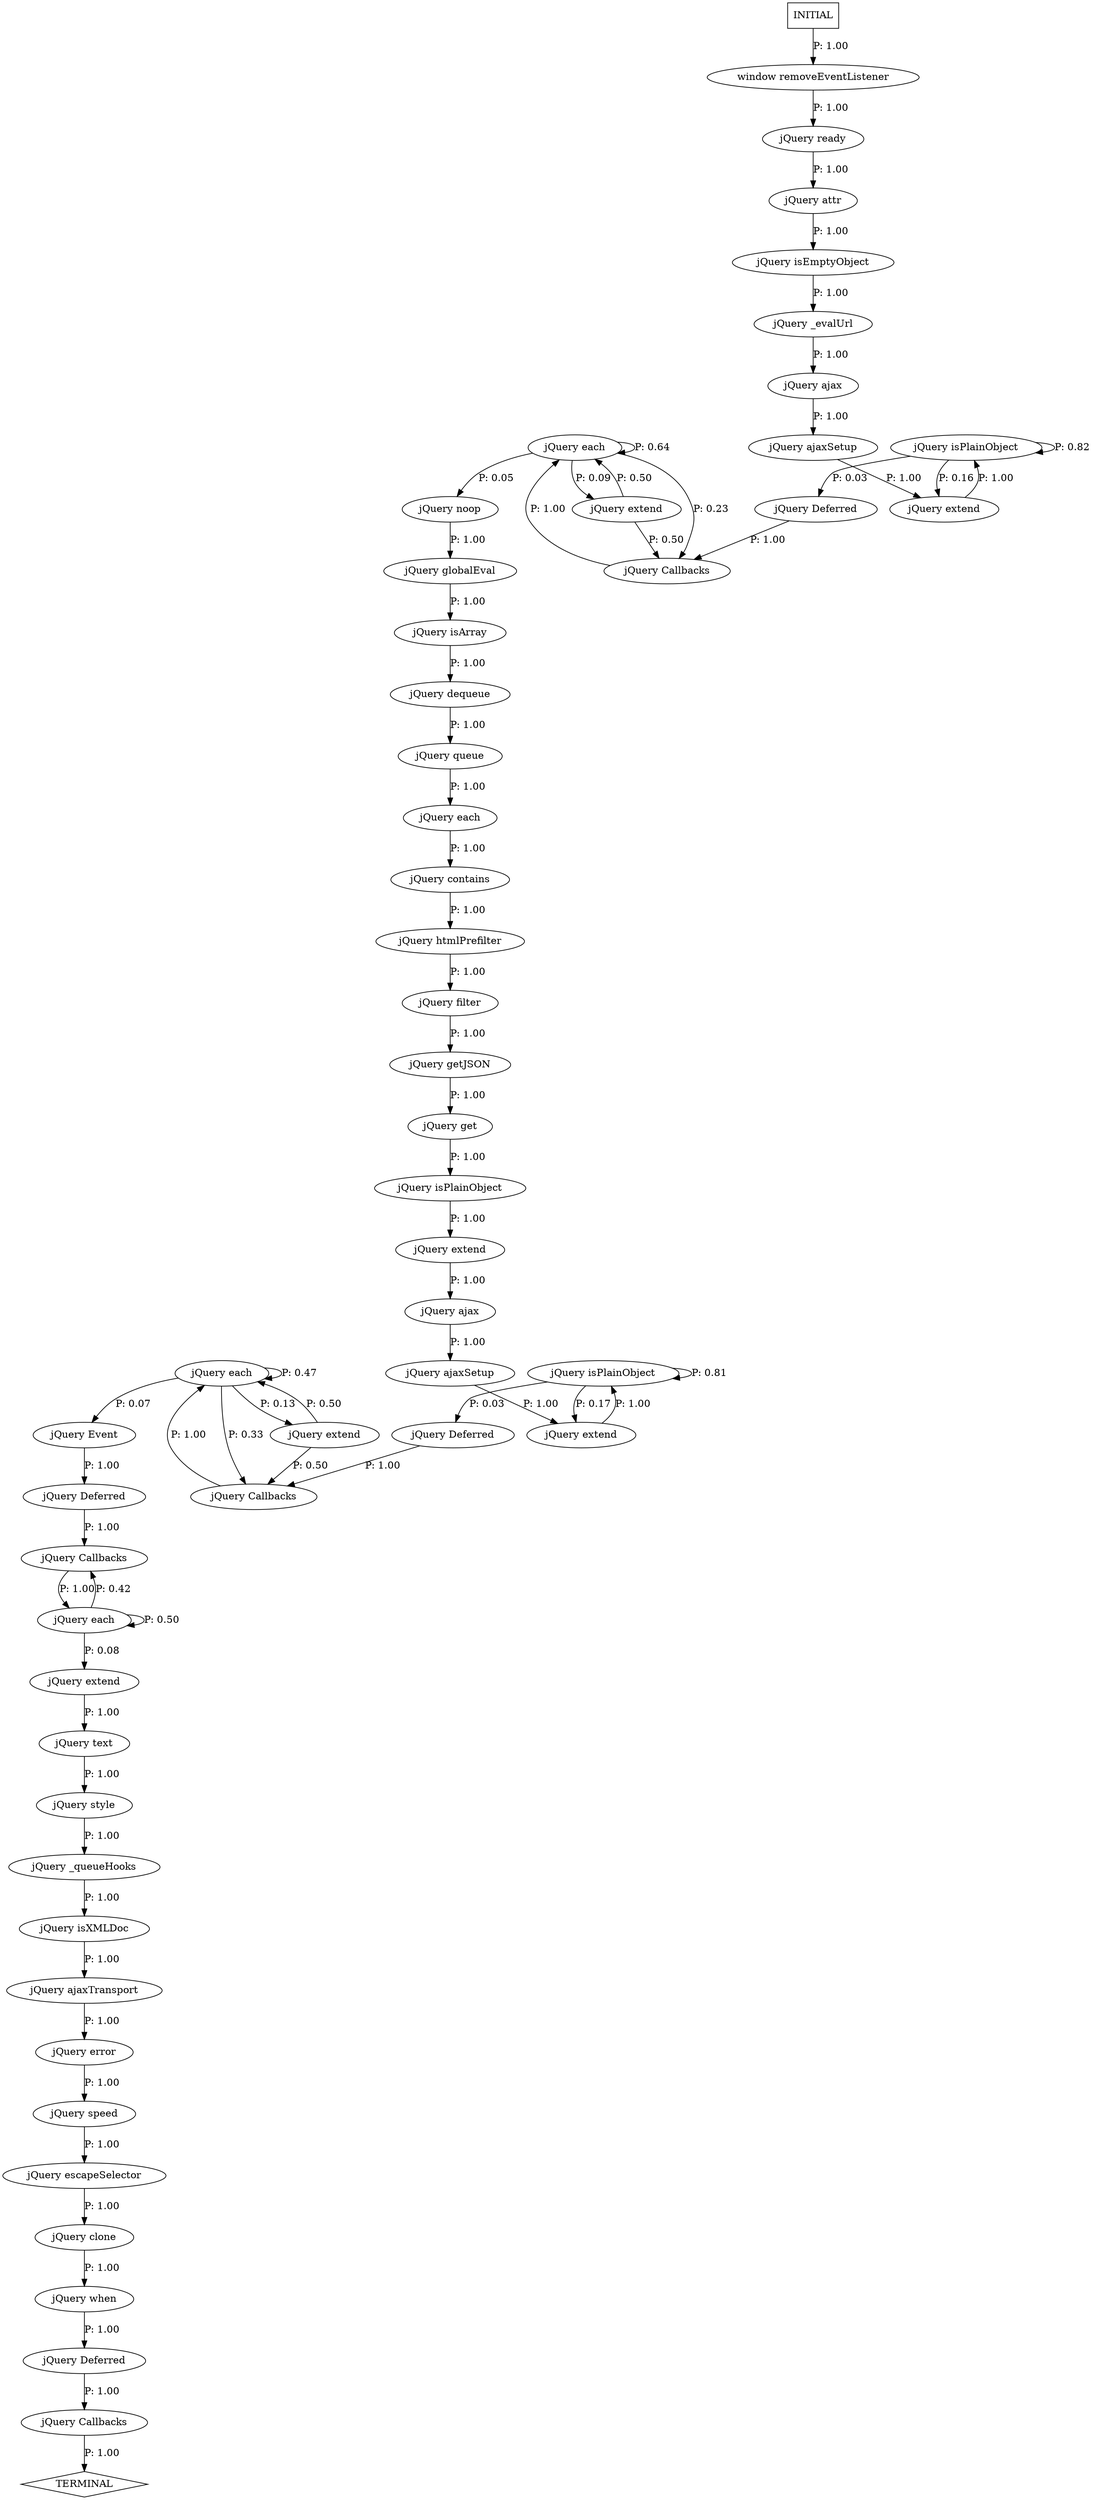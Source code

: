 digraph G {
  0 [label="jQuery Callbacks"];
  1 [label="jQuery Callbacks"];
  2 [label="jQuery Callbacks"];
  3 [label="jQuery Callbacks"];
  4 [label="jQuery Deferred"];
  5 [label="jQuery Deferred"];
  6 [label="jQuery Deferred"];
  7 [label="jQuery Deferred"];
  8 [label="jQuery Event"];
  9 [label="jQuery _evalUrl"];
  10 [label="jQuery _queueHooks"];
  11 [label="jQuery ajax"];
  12 [label="jQuery ajax"];
  13 [label="jQuery ajaxSetup"];
  14 [label="jQuery ajaxSetup"];
  15 [label="jQuery ajaxTransport"];
  16 [label="jQuery attr"];
  17 [label="jQuery clone"];
  18 [label="jQuery contains"];
  19 [label="jQuery dequeue"];
  20 [label="jQuery each"];
  21 [label="jQuery each"];
  22 [label="jQuery each"];
  23 [label="jQuery each"];
  24 [label="jQuery error"];
  25 [label="jQuery escapeSelector"];
  26 [label="jQuery extend"];
  27 [label="jQuery extend"];
  28 [label="jQuery extend"];
  29 [label="jQuery extend"];
  30 [label="jQuery extend"];
  31 [label="jQuery extend"];
  32 [label="jQuery filter"];
  33 [label="jQuery get"];
  34 [label="jQuery getJSON"];
  35 [label="jQuery globalEval"];
  36 [label="jQuery htmlPrefilter"];
  37 [label="jQuery isArray"];
  38 [label="jQuery isEmptyObject"];
  39 [label="jQuery isPlainObject"];
  40 [label="jQuery isPlainObject"];
  41 [label="jQuery isPlainObject"];
  42 [label="jQuery isXMLDoc"];
  43 [label="jQuery noop"];
  44 [label="jQuery queue"];
  45 [label="jQuery ready"];
  46 [label="jQuery speed"];
  47 [label="jQuery style"];
  48 [label="jQuery text"];
  49 [label="jQuery when"];
  50 [label="window removeEventListener"];
  51 [label="TERMINAL",shape=diamond];
  52 [label="INITIAL",shape=box];
0->21 [label="P: 1.00"];
1->22 [label="P: 1.00"];
2->23 [label="P: 1.00"];
3->51 [label="P: 1.00"];
4->3 [label="P: 1.00"];
5->2 [label="P: 1.00"];
6->0 [label="P: 1.00"];
7->1 [label="P: 1.00"];
8->6 [label="P: 1.00"];
9->11 [label="P: 1.00"];
10->42 [label="P: 1.00"];
11->13 [label="P: 1.00"];
12->14 [label="P: 1.00"];
13->27 [label="P: 1.00"];
14->28 [label="P: 1.00"];
15->24 [label="P: 1.00"];
16->38 [label="P: 1.00"];
17->49 [label="P: 1.00"];
18->36 [label="P: 1.00"];
19->44 [label="P: 1.00"];
20->18 [label="P: 1.00"];
21->0 [label="P: 0.42"];
21->21 [label="P: 0.50"];
21->29 [label="P: 0.08"];
22->1 [label="P: 0.23"];
22->22 [label="P: 0.64"];
22->30 [label="P: 0.09"];
22->43 [label="P: 0.05"];
23->2 [label="P: 0.33"];
23->8 [label="P: 0.07"];
23->23 [label="P: 0.47"];
23->31 [label="P: 0.13"];
24->46 [label="P: 1.00"];
25->17 [label="P: 1.00"];
26->12 [label="P: 1.00"];
27->40 [label="P: 1.00"];
28->41 [label="P: 1.00"];
29->48 [label="P: 1.00"];
30->1 [label="P: 0.50"];
30->22 [label="P: 0.50"];
31->2 [label="P: 0.50"];
31->23 [label="P: 0.50"];
32->34 [label="P: 1.00"];
33->39 [label="P: 1.00"];
34->33 [label="P: 1.00"];
35->37 [label="P: 1.00"];
36->32 [label="P: 1.00"];
37->19 [label="P: 1.00"];
38->9 [label="P: 1.00"];
39->26 [label="P: 1.00"];
40->7 [label="P: 0.03"];
40->27 [label="P: 0.16"];
40->40 [label="P: 0.82"];
41->5 [label="P: 0.03"];
41->28 [label="P: 0.17"];
41->41 [label="P: 0.81"];
42->15 [label="P: 1.00"];
43->35 [label="P: 1.00"];
44->20 [label="P: 1.00"];
45->16 [label="P: 1.00"];
46->25 [label="P: 1.00"];
47->10 [label="P: 1.00"];
48->47 [label="P: 1.00"];
49->4 [label="P: 1.00"];
50->45 [label="P: 1.00"];
52->50 [label="P: 1.00"];
}
